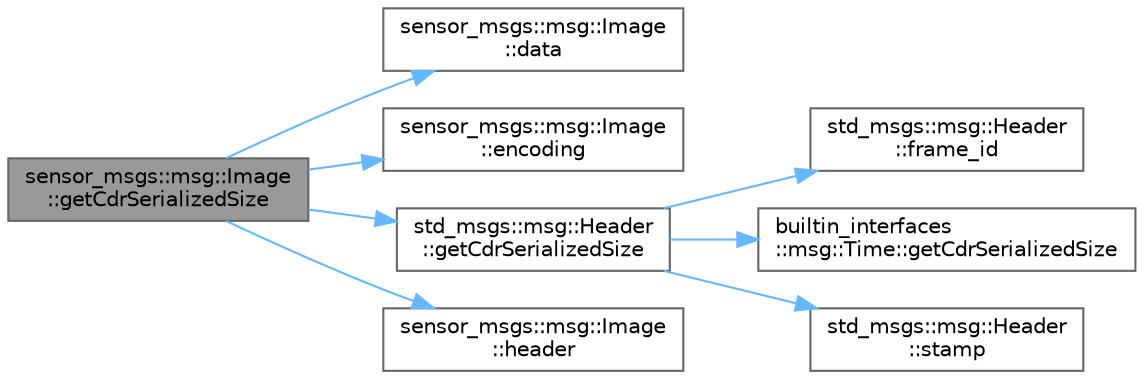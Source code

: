 digraph "sensor_msgs::msg::Image::getCdrSerializedSize"
{
 // INTERACTIVE_SVG=YES
 // LATEX_PDF_SIZE
  bgcolor="transparent";
  edge [fontname=Helvetica,fontsize=10,labelfontname=Helvetica,labelfontsize=10];
  node [fontname=Helvetica,fontsize=10,shape=box,height=0.2,width=0.4];
  rankdir="LR";
  Node1 [id="Node000001",label="sensor_msgs::msg::Image\l::getCdrSerializedSize",height=0.2,width=0.4,color="gray40", fillcolor="grey60", style="filled", fontcolor="black",tooltip="This function returns the serialized size of a data depending on the buffer alignment."];
  Node1 -> Node2 [id="edge1_Node000001_Node000002",color="steelblue1",style="solid",tooltip=" "];
  Node2 [id="Node000002",label="sensor_msgs::msg::Image\l::data",height=0.2,width=0.4,color="grey40", fillcolor="white", style="filled",URL="$d7/de9/classsensor__msgs_1_1msg_1_1Image.html#aca847eeb44cf78ea1720918d479eb835",tooltip="This function copies the value in member data"];
  Node1 -> Node3 [id="edge2_Node000001_Node000003",color="steelblue1",style="solid",tooltip=" "];
  Node3 [id="Node000003",label="sensor_msgs::msg::Image\l::encoding",height=0.2,width=0.4,color="grey40", fillcolor="white", style="filled",URL="$d7/de9/classsensor__msgs_1_1msg_1_1Image.html#a6fd36c36d6e74272c26a4b930b96b764",tooltip="This function copies the value in member encoding"];
  Node1 -> Node4 [id="edge3_Node000001_Node000004",color="steelblue1",style="solid",tooltip=" "];
  Node4 [id="Node000004",label="std_msgs::msg::Header\l::getCdrSerializedSize",height=0.2,width=0.4,color="grey40", fillcolor="white", style="filled",URL="$d8/d15/classstd__msgs_1_1msg_1_1Header.html#ae439639025ac66880a861f521fd84016",tooltip="This function returns the serialized size of a data depending on the buffer alignment."];
  Node4 -> Node5 [id="edge4_Node000004_Node000005",color="steelblue1",style="solid",tooltip=" "];
  Node5 [id="Node000005",label="std_msgs::msg::Header\l::frame_id",height=0.2,width=0.4,color="grey40", fillcolor="white", style="filled",URL="$d8/d15/classstd__msgs_1_1msg_1_1Header.html#a9bd973b4690fefb807fb231f496831d4",tooltip="This function copies the value in member frame_id"];
  Node4 -> Node6 [id="edge5_Node000004_Node000006",color="steelblue1",style="solid",tooltip=" "];
  Node6 [id="Node000006",label="builtin_interfaces\l::msg::Time::getCdrSerializedSize",height=0.2,width=0.4,color="grey40", fillcolor="white", style="filled",URL="$da/d39/classbuiltin__interfaces_1_1msg_1_1Time.html#abdf1cc0285c53ceeb6c4eae36acd3c0f",tooltip="This function returns the serialized size of a data depending on the buffer alignment."];
  Node4 -> Node7 [id="edge6_Node000004_Node000007",color="steelblue1",style="solid",tooltip=" "];
  Node7 [id="Node000007",label="std_msgs::msg::Header\l::stamp",height=0.2,width=0.4,color="grey40", fillcolor="white", style="filled",URL="$d8/d15/classstd__msgs_1_1msg_1_1Header.html#a2ac0c277be6d5edc09d17126767290c9",tooltip="This function copies the value in member stamp"];
  Node1 -> Node8 [id="edge7_Node000001_Node000008",color="steelblue1",style="solid",tooltip=" "];
  Node8 [id="Node000008",label="sensor_msgs::msg::Image\l::header",height=0.2,width=0.4,color="grey40", fillcolor="white", style="filled",URL="$d7/de9/classsensor__msgs_1_1msg_1_1Image.html#abd89559a84d78b859243b05da3685f56",tooltip="This function copies the value in member header"];
}
